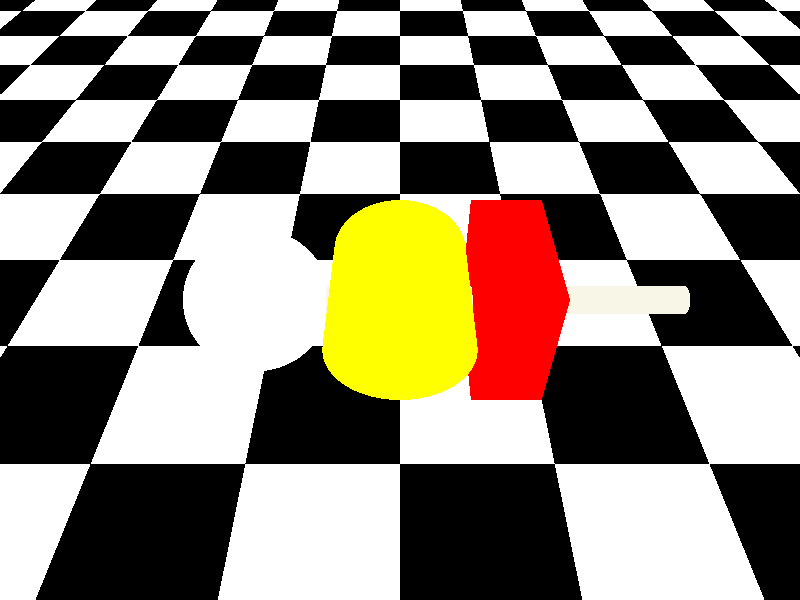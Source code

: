 #include "colors.inc"
#include "woods.inc"
#include "metals.inc"
camera {
	location <0, 3, -3>
	look_at <0, 0, 0>
}

light_source{<0, 5, -5>White}

plane {<0, 1, 0>, -0.5
	pigment{ checker White Black}
}
cylinder {<0, 0, -0.5>, <0, 0, 0.5>, 0.5
	pigment{ color Yellow}
}
box{<0.5, -0.5, -0.5>, <1, 0.5, 0.5>
	pigment{color Red}
}
sphere{<-1, 0, 0>, 0.5
	pigment{ color White}
}
cylinder{<-1, 0, 0>, <2, 0, 0>, 0.1
	texture{ T_Silver_1A}
	//pigment{ color Blue}
}
